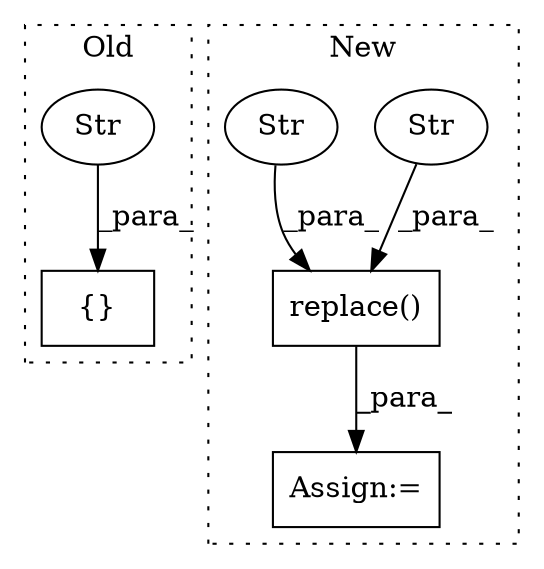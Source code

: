 digraph G {
subgraph cluster0 {
1 [label="{}" a="59" s="4458,4530" l="14,0" shape="box"];
6 [label="Str" a="66" s="4472" l="58" shape="ellipse"];
label = "Old";
style="dotted";
}
subgraph cluster1 {
2 [label="replace()" a="75" s="1764,1849" l="77,1" shape="box"];
3 [label="Str" a="66" s="1841" l="3" shape="ellipse"];
4 [label="Str" a="66" s="1846" l="3" shape="ellipse"];
5 [label="Assign:=" a="68" s="1761" l="3" shape="box"];
label = "New";
style="dotted";
}
2 -> 5 [label="_para_"];
3 -> 2 [label="_para_"];
4 -> 2 [label="_para_"];
6 -> 1 [label="_para_"];
}